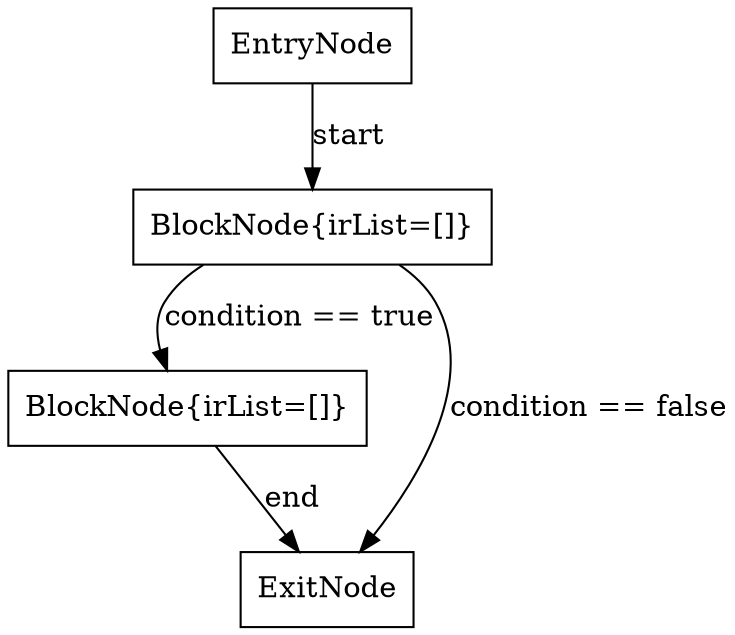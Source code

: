 digraph CFG {
  node [shape=box];
  node_284720968 [label="EntryNode"];
  node_793589513 [label="BlockNode{irList=[]}"];
  node_189568618 [label="BlockNode{irList=[]}"];
  node_1313922862 [label="ExitNode"];
  node_189568618 -> node_793589513 [label="condition == true"];
  node_189568618 -> node_1313922862 [label="condition == false"];
  node_793589513 -> node_1313922862 [label="end"];
  node_284720968 -> node_189568618 [label="start"];
}